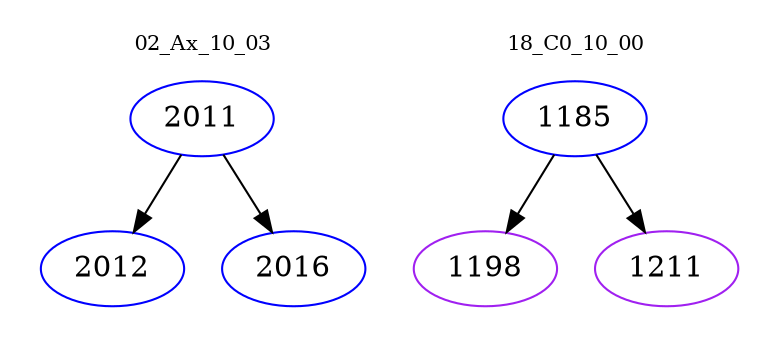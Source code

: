 digraph{
subgraph cluster_0 {
color = white
label = "02_Ax_10_03";
fontsize=10;
T0_2011 [label="2011", color="blue"]
T0_2011 -> T0_2012 [color="black"]
T0_2012 [label="2012", color="blue"]
T0_2011 -> T0_2016 [color="black"]
T0_2016 [label="2016", color="blue"]
}
subgraph cluster_1 {
color = white
label = "18_C0_10_00";
fontsize=10;
T1_1185 [label="1185", color="blue"]
T1_1185 -> T1_1198 [color="black"]
T1_1198 [label="1198", color="purple"]
T1_1185 -> T1_1211 [color="black"]
T1_1211 [label="1211", color="purple"]
}
}
